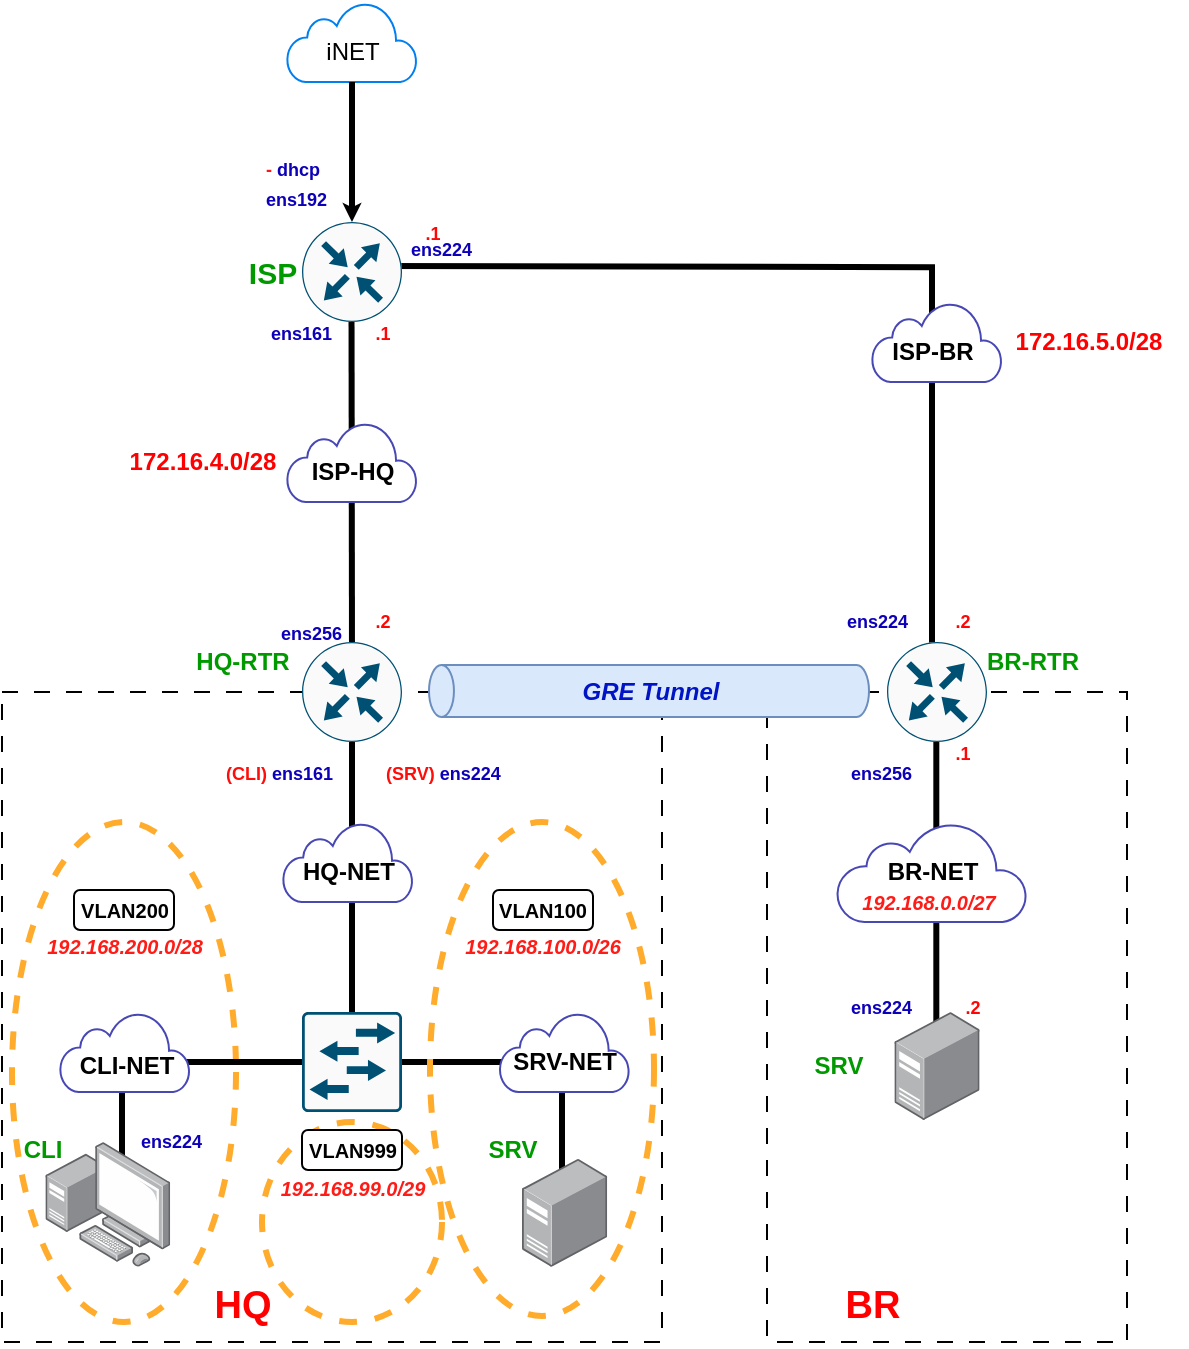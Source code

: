 <mxfile version="26.0.11">
  <diagram name="Страница — 1" id="b6AnPtS-dUUyqT-bA7N-">
    <mxGraphModel dx="1179" dy="676" grid="1" gridSize="10" guides="1" tooltips="1" connect="1" arrows="1" fold="1" page="1" pageScale="1" pageWidth="827" pageHeight="1169" math="0" shadow="0">
      <root>
        <mxCell id="0" />
        <mxCell id="1" parent="0" />
        <mxCell id="k5oq742dMYxYw2PUv_gX-1" value="" style="rounded=0;whiteSpace=wrap;html=1;fillColor=none;dashed=1;dashPattern=8 8;" parent="1" vertex="1">
          <mxGeometry x="422.5" y="1165" width="180" height="325" as="geometry" />
        </mxCell>
        <mxCell id="k5oq742dMYxYw2PUv_gX-2" value="" style="rounded=1;whiteSpace=wrap;html=1;" parent="1" vertex="1">
          <mxGeometry x="76" y="1264" width="50" height="20" as="geometry" />
        </mxCell>
        <mxCell id="k5oq742dMYxYw2PUv_gX-3" value="" style="rounded=0;whiteSpace=wrap;html=1;fillColor=none;dashed=1;dashPattern=8 8;" parent="1" vertex="1">
          <mxGeometry x="40" y="1165" width="330" height="325" as="geometry" />
        </mxCell>
        <mxCell id="k5oq742dMYxYw2PUv_gX-4" value="" style="ellipse;whiteSpace=wrap;html=1;fillColor=none;dashed=1;strokeColor=#FFAB2B;strokeWidth=3;" parent="1" vertex="1">
          <mxGeometry x="45" y="1230" width="112" height="250" as="geometry" />
        </mxCell>
        <mxCell id="k5oq742dMYxYw2PUv_gX-5" value="" style="endArrow=none;html=1;rounded=0;strokeWidth=3;" parent="1" edge="1">
          <mxGeometry width="50" height="50" relative="1" as="geometry">
            <mxPoint x="507.16" y="1350" as="sourcePoint" />
            <mxPoint x="507.16" y="1180" as="targetPoint" />
          </mxGeometry>
        </mxCell>
        <mxCell id="k5oq742dMYxYw2PUv_gX-6" value="" style="endArrow=none;html=1;rounded=0;strokeWidth=3;" parent="1" edge="1">
          <mxGeometry width="50" height="50" relative="1" as="geometry">
            <mxPoint x="215" y="1350" as="sourcePoint" />
            <mxPoint x="215" y="1180" as="targetPoint" />
          </mxGeometry>
        </mxCell>
        <mxCell id="k5oq742dMYxYw2PUv_gX-7" value="" style="endArrow=none;html=1;rounded=0;strokeWidth=3;" parent="1" edge="1">
          <mxGeometry width="50" height="50" relative="1" as="geometry">
            <mxPoint x="230" y="952" as="sourcePoint" />
            <mxPoint x="505" y="1157" as="targetPoint" />
            <Array as="points">
              <mxPoint x="505" y="952.6" />
            </Array>
          </mxGeometry>
        </mxCell>
        <mxCell id="k5oq742dMYxYw2PUv_gX-8" value="" style="endArrow=none;html=1;rounded=0;strokeWidth=3;" parent="1" edge="1">
          <mxGeometry width="50" height="50" relative="1" as="geometry">
            <mxPoint x="215" y="1150" as="sourcePoint" />
            <mxPoint x="214.76" y="978" as="targetPoint" />
          </mxGeometry>
        </mxCell>
        <mxCell id="k5oq742dMYxYw2PUv_gX-9" value="" style="sketch=0;points=[[0.5,0,0],[1,0.5,0],[0.5,1,0],[0,0.5,0],[0.145,0.145,0],[0.856,0.145,0],[0.855,0.856,0],[0.145,0.855,0]];verticalLabelPosition=bottom;html=1;verticalAlign=top;aspect=fixed;align=center;pointerEvents=1;shape=mxgraph.cisco19.rect;prIcon=router;fillColor=#FAFAFA;strokeColor=#005073;" parent="1" vertex="1">
          <mxGeometry x="190" y="930" width="50" height="50" as="geometry" />
        </mxCell>
        <mxCell id="k5oq742dMYxYw2PUv_gX-10" value="" style="html=1;verticalLabelPosition=bottom;align=center;labelBackgroundColor=#ffffff;verticalAlign=top;strokeWidth=1;strokeColor=#0080F0;shadow=0;dashed=0;shape=mxgraph.ios7.icons.cloud;" parent="1" vertex="1">
          <mxGeometry x="182.5" y="820" width="65" height="40" as="geometry" />
        </mxCell>
        <mxCell id="k5oq742dMYxYw2PUv_gX-11" value="iNET" style="text;html=1;align=center;verticalAlign=middle;resizable=0;points=[];autosize=1;strokeColor=none;fillColor=none;" parent="1" vertex="1">
          <mxGeometry x="190" y="830" width="50" height="30" as="geometry" />
        </mxCell>
        <mxCell id="k5oq742dMYxYw2PUv_gX-12" style="edgeStyle=orthogonalEdgeStyle;rounded=0;orthogonalLoop=1;jettySize=auto;html=1;entryX=0.5;entryY=0;entryDx=0;entryDy=0;entryPerimeter=0;endSize=0;strokeWidth=3;" parent="1" source="k5oq742dMYxYw2PUv_gX-11" target="k5oq742dMYxYw2PUv_gX-9" edge="1">
          <mxGeometry relative="1" as="geometry" />
        </mxCell>
        <mxCell id="k5oq742dMYxYw2PUv_gX-13" value="&lt;b&gt;&lt;font style=&quot;font-size: 9px;&quot;&gt;&lt;font style=&quot;color: rgb(255, 22, 22);&quot;&gt;- &lt;/font&gt;&lt;font style=&quot;color: rgb(13, 0, 185);&quot;&gt;dhcp&lt;/font&gt;&lt;/font&gt;&lt;/b&gt;&lt;div&gt;&lt;b&gt;&lt;font style=&quot;&quot;&gt;&lt;font style=&quot;color: rgb(13, 0, 185); font-size: 9px;&quot;&gt;ens192&lt;/font&gt;&lt;/font&gt;&lt;/b&gt;&lt;/div&gt;" style="text;html=1;align=left;verticalAlign=middle;resizable=0;points=[];autosize=1;strokeColor=none;fillColor=none;" parent="1" vertex="1">
          <mxGeometry x="170" y="890" width="50" height="40" as="geometry" />
        </mxCell>
        <mxCell id="k5oq742dMYxYw2PUv_gX-14" value="&lt;b&gt;&lt;font style=&quot;color: rgb(0, 153, 0); font-size: 15px;&quot;&gt;ISP&lt;/font&gt;&lt;/b&gt;" style="text;html=1;align=center;verticalAlign=middle;resizable=0;points=[];autosize=1;strokeColor=none;fillColor=none;" parent="1" vertex="1">
          <mxGeometry x="150" y="940" width="50" height="30" as="geometry" />
        </mxCell>
        <mxCell id="k5oq742dMYxYw2PUv_gX-15" value="" style="sketch=0;points=[[0.5,0,0],[1,0.5,0],[0.5,1,0],[0,0.5,0],[0.145,0.145,0],[0.856,0.145,0],[0.855,0.856,0],[0.145,0.855,0]];verticalLabelPosition=bottom;html=1;verticalAlign=top;aspect=fixed;align=center;pointerEvents=1;shape=mxgraph.cisco19.rect;prIcon=router;fillColor=#FAFAFA;strokeColor=#005073;" parent="1" vertex="1">
          <mxGeometry x="190" y="1140" width="50" height="50" as="geometry" />
        </mxCell>
        <mxCell id="k5oq742dMYxYw2PUv_gX-17" value="&lt;b&gt;&lt;font style=&quot;color: rgb(0, 153, 0);&quot;&gt;HQ-RTR&lt;/font&gt;&lt;/b&gt;" style="text;html=1;align=center;verticalAlign=middle;resizable=0;points=[];autosize=1;strokeColor=none;fillColor=none;" parent="1" vertex="1">
          <mxGeometry x="125" y="1135" width="70" height="30" as="geometry" />
        </mxCell>
        <mxCell id="k5oq742dMYxYw2PUv_gX-18" value="" style="sketch=0;points=[[0.5,0,0],[1,0.5,0],[0.5,1,0],[0,0.5,0],[0.145,0.145,0],[0.856,0.145,0],[0.855,0.856,0],[0.145,0.855,0]];verticalLabelPosition=bottom;html=1;verticalAlign=top;aspect=fixed;align=center;pointerEvents=1;shape=mxgraph.cisco19.rect;prIcon=router;fillColor=#FAFAFA;strokeColor=#005073;" parent="1" vertex="1">
          <mxGeometry x="482.5" y="1140" width="50" height="50" as="geometry" />
        </mxCell>
        <mxCell id="k5oq742dMYxYw2PUv_gX-19" value="&lt;b&gt;&lt;font style=&quot;color: rgb(0, 153, 0);&quot;&gt;BR-RTR&lt;/font&gt;&lt;/b&gt;" style="text;html=1;align=center;verticalAlign=middle;resizable=0;points=[];autosize=1;strokeColor=none;fillColor=none;" parent="1" vertex="1">
          <mxGeometry x="520" y="1135" width="70" height="30" as="geometry" />
        </mxCell>
        <mxCell id="k5oq742dMYxYw2PUv_gX-21" value="" style="html=1;verticalLabelPosition=bottom;align=center;labelBackgroundColor=#ffffff;verticalAlign=top;strokeWidth=1;strokeColor=#4848B5;shadow=0;dashed=0;shape=mxgraph.ios7.icons.cloud;" parent="1" vertex="1">
          <mxGeometry x="182.5" y="1030" width="65" height="40" as="geometry" />
        </mxCell>
        <mxCell id="k5oq742dMYxYw2PUv_gX-22" value="" style="html=1;verticalLabelPosition=bottom;align=center;labelBackgroundColor=#ffffff;verticalAlign=top;strokeWidth=1;strokeColor=#4848B5;shadow=0;dashed=0;shape=mxgraph.ios7.icons.cloud;" parent="1" vertex="1">
          <mxGeometry x="475" y="970" width="65" height="40" as="geometry" />
        </mxCell>
        <mxCell id="k5oq742dMYxYw2PUv_gX-23" value="&lt;b&gt;ISP-HQ&lt;/b&gt;" style="text;html=1;align=center;verticalAlign=middle;resizable=0;points=[];autosize=1;strokeColor=none;fillColor=none;" parent="1" vertex="1">
          <mxGeometry x="185" y="1040" width="60" height="30" as="geometry" />
        </mxCell>
        <mxCell id="k5oq742dMYxYw2PUv_gX-24" value="&lt;b&gt;ISP-BR&lt;/b&gt;" style="text;html=1;align=center;verticalAlign=middle;resizable=0;points=[];autosize=1;strokeColor=none;fillColor=none;" parent="1" vertex="1">
          <mxGeometry x="475" y="980" width="60" height="30" as="geometry" />
        </mxCell>
        <mxCell id="k5oq742dMYxYw2PUv_gX-25" value="&lt;div&gt;&lt;b&gt;&lt;font style=&quot;font-size: 9px;&quot;&gt;&lt;font style=&quot;color: rgb(255, 13, 8);&quot;&gt;&amp;nbsp;&lt;/font&gt;&lt;font style=&quot;color: rgb(13, 0, 185);&quot;&gt;ens161&lt;/font&gt;&lt;/font&gt;&lt;/b&gt;&lt;/div&gt;" style="text;html=1;align=left;verticalAlign=middle;resizable=0;points=[];autosize=1;strokeColor=none;fillColor=none;" parent="1" vertex="1">
          <mxGeometry x="170" y="970" width="60" height="30" as="geometry" />
        </mxCell>
        <mxCell id="k5oq742dMYxYw2PUv_gX-26" value="&lt;div&gt;&lt;b&gt;&lt;font style=&quot;color: rgb(13, 0, 185); font-size: 9px;&quot;&gt;&lt;font style=&quot;color: rgb(255, 13, 8);&quot;&gt;&amp;nbsp;&lt;/font&gt;ens224&lt;/font&gt;&lt;/b&gt;&lt;/div&gt;" style="text;html=1;align=left;verticalAlign=middle;resizable=0;points=[];autosize=1;strokeColor=none;fillColor=none;" parent="1" vertex="1">
          <mxGeometry x="240" y="928" width="60" height="30" as="geometry" />
        </mxCell>
        <mxCell id="k5oq742dMYxYw2PUv_gX-27" value="&lt;b&gt;&lt;font style=&quot;color: rgb(255, 0, 0);&quot;&gt;172.16.5.0/28&lt;/font&gt;&lt;/b&gt;" style="text;html=1;align=center;verticalAlign=middle;resizable=0;points=[];autosize=1;strokeColor=none;fillColor=none;" parent="1" vertex="1">
          <mxGeometry x="532.5" y="975" width="100" height="30" as="geometry" />
        </mxCell>
        <mxCell id="k5oq742dMYxYw2PUv_gX-28" value="&lt;b&gt;&lt;font style=&quot;color: rgb(255, 0, 0);&quot;&gt;172.16.4.0/28&lt;/font&gt;&lt;/b&gt;" style="text;html=1;align=center;verticalAlign=middle;resizable=0;points=[];autosize=1;strokeColor=none;fillColor=none;" parent="1" vertex="1">
          <mxGeometry x="90" y="1035" width="100" height="30" as="geometry" />
        </mxCell>
        <mxCell id="k5oq742dMYxYw2PUv_gX-29" value="&lt;font style=&quot;color: rgb(255, 6, 6); font-size: 9px;&quot;&gt;&lt;b style=&quot;&quot;&gt;.1&lt;/b&gt;&lt;/font&gt;" style="text;html=1;align=center;verticalAlign=middle;resizable=0;points=[];autosize=1;strokeColor=none;fillColor=none;" parent="1" vertex="1">
          <mxGeometry x="215" y="970" width="30" height="30" as="geometry" />
        </mxCell>
        <mxCell id="k5oq742dMYxYw2PUv_gX-30" value="&lt;font style=&quot;color: rgb(255, 6, 6); font-size: 9px;&quot;&gt;&lt;b style=&quot;&quot;&gt;.1&lt;/b&gt;&lt;/font&gt;" style="text;html=1;align=center;verticalAlign=middle;resizable=0;points=[];autosize=1;strokeColor=none;fillColor=none;" parent="1" vertex="1">
          <mxGeometry x="240" y="920" width="30" height="30" as="geometry" />
        </mxCell>
        <mxCell id="k5oq742dMYxYw2PUv_gX-31" value="&lt;font style=&quot;color: rgb(255, 6, 6); font-size: 9px;&quot;&gt;&lt;b style=&quot;&quot;&gt;.2&lt;/b&gt;&lt;/font&gt;" style="text;html=1;align=center;verticalAlign=middle;resizable=0;points=[];autosize=1;strokeColor=none;fillColor=none;" parent="1" vertex="1">
          <mxGeometry x="215" y="1114" width="30" height="30" as="geometry" />
        </mxCell>
        <mxCell id="k5oq742dMYxYw2PUv_gX-32" value="&lt;font style=&quot;color: rgb(255, 6, 6); font-size: 9px;&quot;&gt;&lt;b style=&quot;&quot;&gt;.2&lt;/b&gt;&lt;/font&gt;" style="text;html=1;align=center;verticalAlign=middle;resizable=0;points=[];autosize=1;strokeColor=none;fillColor=none;" parent="1" vertex="1">
          <mxGeometry x="505" y="1114" width="30" height="30" as="geometry" />
        </mxCell>
        <mxCell id="k5oq742dMYxYw2PUv_gX-33" value="" style="html=1;verticalLabelPosition=bottom;align=center;labelBackgroundColor=#ffffff;verticalAlign=top;strokeWidth=1;strokeColor=#4848B5;shadow=0;dashed=0;shape=mxgraph.ios7.icons.cloud;" parent="1" vertex="1">
          <mxGeometry x="457.5" y="1230" width="95" height="50" as="geometry" />
        </mxCell>
        <mxCell id="k5oq742dMYxYw2PUv_gX-34" value="" style="html=1;verticalLabelPosition=bottom;align=center;labelBackgroundColor=#ffffff;verticalAlign=top;strokeWidth=1;strokeColor=#4848B5;shadow=0;dashed=0;shape=mxgraph.ios7.icons.cloud;" parent="1" vertex="1">
          <mxGeometry x="180.5" y="1230" width="65" height="40" as="geometry" />
        </mxCell>
        <mxCell id="k5oq742dMYxYw2PUv_gX-35" value="&lt;b&gt;HQ-NET&lt;/b&gt;" style="text;html=1;align=center;verticalAlign=middle;resizable=0;points=[];autosize=1;strokeColor=none;fillColor=none;" parent="1" vertex="1">
          <mxGeometry x="177.5" y="1240" width="70" height="30" as="geometry" />
        </mxCell>
        <mxCell id="k5oq742dMYxYw2PUv_gX-36" value="&lt;b&gt;BR-NET&lt;/b&gt;" style="text;html=1;align=center;verticalAlign=middle;resizable=0;points=[];autosize=1;strokeColor=none;fillColor=none;" parent="1" vertex="1">
          <mxGeometry x="470" y="1240" width="70" height="30" as="geometry" />
        </mxCell>
        <mxCell id="k5oq742dMYxYw2PUv_gX-37" value="" style="image;points=[];aspect=fixed;html=1;align=center;shadow=0;dashed=0;image=img/lib/allied_telesis/computer_and_terminals/Server_Desktop.svg;" parent="1" vertex="1">
          <mxGeometry x="486.2" y="1325" width="42.6" height="54" as="geometry" />
        </mxCell>
        <mxCell id="k5oq742dMYxYw2PUv_gX-38" value="" style="endArrow=none;html=1;rounded=0;strokeWidth=3;" parent="1" source="k5oq742dMYxYw2PUv_gX-44" edge="1">
          <mxGeometry width="50" height="50" relative="1" as="geometry">
            <mxPoint x="320" y="1350" as="sourcePoint" />
            <mxPoint x="100" y="1350" as="targetPoint" />
          </mxGeometry>
        </mxCell>
        <mxCell id="k5oq742dMYxYw2PUv_gX-39" value="" style="endArrow=none;html=1;rounded=0;strokeWidth=3;" parent="1" edge="1">
          <mxGeometry width="50" height="50" relative="1" as="geometry">
            <mxPoint x="320" y="1410" as="sourcePoint" />
            <mxPoint x="320" y="1348.4" as="targetPoint" />
          </mxGeometry>
        </mxCell>
        <mxCell id="k5oq742dMYxYw2PUv_gX-40" value="" style="endArrow=none;html=1;rounded=0;strokeWidth=3;" parent="1" edge="1">
          <mxGeometry width="50" height="50" relative="1" as="geometry">
            <mxPoint x="100" y="1398.4" as="sourcePoint" />
            <mxPoint x="100" y="1348.4" as="targetPoint" />
          </mxGeometry>
        </mxCell>
        <mxCell id="k5oq742dMYxYw2PUv_gX-41" value="" style="image;points=[];aspect=fixed;html=1;align=center;shadow=0;dashed=0;image=img/lib/allied_telesis/computer_and_terminals/Personal_Computer_with_Server.svg;" parent="1" vertex="1">
          <mxGeometry x="61.7" y="1390" width="62.4" height="62.4" as="geometry" />
        </mxCell>
        <mxCell id="k5oq742dMYxYw2PUv_gX-42" value="" style="image;points=[];aspect=fixed;html=1;align=center;shadow=0;dashed=0;image=img/lib/allied_telesis/computer_and_terminals/Server_Desktop.svg;" parent="1" vertex="1">
          <mxGeometry x="300" y="1398.4" width="42.6" height="54" as="geometry" />
        </mxCell>
        <mxCell id="k5oq742dMYxYw2PUv_gX-43" value="" style="endArrow=none;html=1;rounded=0;strokeWidth=3;" parent="1" target="k5oq742dMYxYw2PUv_gX-44" edge="1">
          <mxGeometry width="50" height="50" relative="1" as="geometry">
            <mxPoint x="320" y="1350" as="sourcePoint" />
            <mxPoint x="100" y="1350" as="targetPoint" />
          </mxGeometry>
        </mxCell>
        <mxCell id="k5oq742dMYxYw2PUv_gX-44" value="" style="sketch=0;points=[[0.015,0.015,0],[0.985,0.015,0],[0.985,0.985,0],[0.015,0.985,0],[0.25,0,0],[0.5,0,0],[0.75,0,0],[1,0.25,0],[1,0.5,0],[1,0.75,0],[0.75,1,0],[0.5,1,0],[0.25,1,0],[0,0.75,0],[0,0.5,0],[0,0.25,0]];verticalLabelPosition=bottom;html=1;verticalAlign=top;aspect=fixed;align=center;pointerEvents=1;shape=mxgraph.cisco19.rect;prIcon=l2_switch;fillColor=#FAFAFA;strokeColor=#005073;" parent="1" vertex="1">
          <mxGeometry x="190" y="1325" width="50" height="50" as="geometry" />
        </mxCell>
        <mxCell id="k5oq742dMYxYw2PUv_gX-45" value="" style="html=1;verticalLabelPosition=bottom;align=center;labelBackgroundColor=#ffffff;verticalAlign=top;strokeWidth=1;strokeColor=#4848B5;shadow=0;dashed=0;shape=mxgraph.ios7.icons.cloud;" parent="1" vertex="1">
          <mxGeometry x="288.8" y="1325" width="65" height="40" as="geometry" />
        </mxCell>
        <mxCell id="k5oq742dMYxYw2PUv_gX-46" value="" style="html=1;verticalLabelPosition=bottom;align=center;labelBackgroundColor=#ffffff;verticalAlign=top;strokeWidth=1;strokeColor=#4848B5;shadow=0;dashed=0;shape=mxgraph.ios7.icons.cloud;" parent="1" vertex="1">
          <mxGeometry x="69" y="1325" width="65" height="40" as="geometry" />
        </mxCell>
        <mxCell id="k5oq742dMYxYw2PUv_gX-47" value="&lt;b&gt;CLI-NET&lt;/b&gt;" style="text;html=1;align=center;verticalAlign=middle;resizable=0;points=[];autosize=1;strokeColor=none;fillColor=none;" parent="1" vertex="1">
          <mxGeometry x="66.5" y="1337" width="70" height="30" as="geometry" />
        </mxCell>
        <mxCell id="k5oq742dMYxYw2PUv_gX-48" value="&lt;b&gt;SRV-NET&lt;/b&gt;" style="text;html=1;align=center;verticalAlign=middle;resizable=0;points=[];autosize=1;strokeColor=none;fillColor=none;" parent="1" vertex="1">
          <mxGeometry x="281.3" y="1335" width="80" height="30" as="geometry" />
        </mxCell>
        <mxCell id="k5oq742dMYxYw2PUv_gX-51" value="&lt;b&gt;&lt;font style=&quot;color: rgb(0, 153, 0);&quot;&gt;CLI&lt;/font&gt;&lt;/b&gt;" style="text;html=1;align=center;verticalAlign=middle;resizable=0;points=[];autosize=1;strokeColor=none;fillColor=none;" parent="1" vertex="1">
          <mxGeometry x="40" y="1379" width="40" height="30" as="geometry" />
        </mxCell>
        <mxCell id="k5oq742dMYxYw2PUv_gX-52" value="&lt;b&gt;&lt;font style=&quot;color: rgb(0, 153, 0);&quot;&gt;SRV&lt;/font&gt;&lt;/b&gt;" style="text;html=1;align=center;verticalAlign=middle;resizable=0;points=[];autosize=1;strokeColor=none;fillColor=none;" parent="1" vertex="1">
          <mxGeometry x="270" y="1379" width="50" height="30" as="geometry" />
        </mxCell>
        <mxCell id="k5oq742dMYxYw2PUv_gX-53" value="&lt;b&gt;&lt;font style=&quot;color: rgb(0, 153, 0);&quot;&gt;SRV&lt;/font&gt;&lt;/b&gt;" style="text;html=1;align=center;verticalAlign=middle;resizable=0;points=[];autosize=1;strokeColor=none;fillColor=none;" parent="1" vertex="1">
          <mxGeometry x="432.5" y="1337" width="50" height="30" as="geometry" />
        </mxCell>
        <mxCell id="k5oq742dMYxYw2PUv_gX-54" value="&lt;font style=&quot;font-size: 19px; color: rgb(255, 0, 0);&quot;&gt;&lt;b style=&quot;&quot;&gt;HQ&lt;/b&gt;&lt;/font&gt;" style="text;html=1;align=center;verticalAlign=middle;resizable=0;points=[];autosize=1;strokeColor=none;fillColor=none;" parent="1" vertex="1">
          <mxGeometry x="135" y="1452.4" width="50" height="40" as="geometry" />
        </mxCell>
        <mxCell id="k5oq742dMYxYw2PUv_gX-55" value="&lt;font style=&quot;font-size: 19px; color: rgb(255, 0, 0);&quot;&gt;&lt;b style=&quot;&quot;&gt;BR&lt;/b&gt;&lt;/font&gt;" style="text;html=1;align=center;verticalAlign=middle;resizable=0;points=[];autosize=1;strokeColor=none;fillColor=none;" parent="1" vertex="1">
          <mxGeometry x="450" y="1452.4" width="50" height="40" as="geometry" />
        </mxCell>
        <mxCell id="k5oq742dMYxYw2PUv_gX-56" value="" style="ellipse;whiteSpace=wrap;html=1;fillColor=none;dashed=1;strokeColor=#FFAB2B;strokeWidth=3;" parent="1" vertex="1">
          <mxGeometry x="254" y="1230" width="112" height="247" as="geometry" />
        </mxCell>
        <mxCell id="k5oq742dMYxYw2PUv_gX-57" value="" style="ellipse;whiteSpace=wrap;html=1;fillColor=none;dashed=1;strokeColor=#FFAB2B;strokeWidth=3;" parent="1" vertex="1">
          <mxGeometry x="170" y="1380" width="90" height="100" as="geometry" />
        </mxCell>
        <mxCell id="k5oq742dMYxYw2PUv_gX-58" value="" style="rounded=1;whiteSpace=wrap;html=1;" parent="1" vertex="1">
          <mxGeometry x="285.5" y="1264" width="50" height="20" as="geometry" />
        </mxCell>
        <mxCell id="k5oq742dMYxYw2PUv_gX-59" value="&lt;b&gt;&lt;font style=&quot;color: rgb(0, 0, 0); font-size: 10px;&quot;&gt;VLAN100&lt;/font&gt;&lt;/b&gt;" style="text;html=1;align=center;verticalAlign=middle;resizable=0;points=[];autosize=1;strokeColor=none;fillColor=none;" parent="1" vertex="1">
          <mxGeometry x="275" y="1259" width="70" height="30" as="geometry" />
        </mxCell>
        <mxCell id="k5oq742dMYxYw2PUv_gX-60" value="&lt;b&gt;&lt;font style=&quot;color: rgb(0, 0, 0); font-size: 10px;&quot;&gt;VLAN200&lt;/font&gt;&lt;/b&gt;" style="text;html=1;align=center;verticalAlign=middle;resizable=0;points=[];autosize=1;strokeColor=none;fillColor=none;" parent="1" vertex="1">
          <mxGeometry x="66" y="1259" width="70" height="30" as="geometry" />
        </mxCell>
        <mxCell id="k5oq742dMYxYw2PUv_gX-61" value="" style="rounded=1;whiteSpace=wrap;html=1;" parent="1" vertex="1">
          <mxGeometry x="190" y="1384" width="50" height="20" as="geometry" />
        </mxCell>
        <mxCell id="k5oq742dMYxYw2PUv_gX-62" value="&lt;b&gt;&lt;font style=&quot;color: rgb(0, 0, 0); font-size: 10px;&quot;&gt;VLAN999&lt;/font&gt;&lt;/b&gt;" style="text;html=1;align=center;verticalAlign=middle;resizable=0;points=[];autosize=1;strokeColor=none;fillColor=none;" parent="1" vertex="1">
          <mxGeometry x="180" y="1379" width="70" height="30" as="geometry" />
        </mxCell>
        <mxCell id="k5oq742dMYxYw2PUv_gX-63" value="&lt;b&gt;&lt;i&gt;&lt;font style=&quot;color: rgb(255, 27, 22); font-size: 10px;&quot;&gt;192.168.100.0/26&lt;/font&gt;&lt;/i&gt;&lt;/b&gt;" style="text;html=1;align=center;verticalAlign=middle;resizable=0;points=[];autosize=1;strokeColor=none;fillColor=none;" parent="1" vertex="1">
          <mxGeometry x="260" y="1277" width="100" height="30" as="geometry" />
        </mxCell>
        <mxCell id="k5oq742dMYxYw2PUv_gX-64" value="&lt;b&gt;&lt;i&gt;&lt;font style=&quot;color: rgb(255, 27, 22); font-size: 10px;&quot;&gt;192.168.200.0/28&lt;/font&gt;&lt;/i&gt;&lt;/b&gt;&lt;span style=&quot;color: rgba(0, 0, 0, 0); font-family: monospace; font-size: 0px; text-align: start;&quot;&gt;%3CmxGraphModel%3E%3Croot%3E%3CmxCell%20id%3D%220%22%2F%3E%3CmxCell%20id%3D%221%22%20parent%3D%220%22%2F%3E%3CmxCell%20id%3D%222%22%20value%3D%22%26lt%3Bb%26gt%3B%26lt%3Bi%26gt%3B%26lt%3Bfont%20style%3D%26quot%3Bcolor%3A%20rgb(255%2C%2027%2C%2022)%3B%20font-size%3A%2010px%3B%26quot%3B%26gt%3B192.168.100.0%2F26%26lt%3B%2Ffont%26gt%3B%26lt%3B%2Fi%26gt%3B%26lt%3B%2Fb%26gt%3B%22%20style%3D%22text%3Bhtml%3D1%3Balign%3Dcenter%3BverticalAlign%3Dmiddle%3Bresizable%3D0%3Bpoints%3D%5B%5D%3Bautosize%3D1%3BstrokeColor%3Dnone%3BfillColor%3Dnone%3B%22%20vertex%3D%221%22%20parent%3D%221%22%3E%3CmxGeometry%20x%3D%22331.5%22%20y%3D%22533%22%20width%3D%22100%22%20height%3D%2230%22%20as%3D%22geometry%22%2F%3E%3C%2FmxCell%3E%3C%2Froot%3E%3C%2FmxGraphModel%3E&lt;/span&gt;" style="text;html=1;align=center;verticalAlign=middle;resizable=0;points=[];autosize=1;strokeColor=none;fillColor=none;" parent="1" vertex="1">
          <mxGeometry x="51" y="1277" width="100" height="30" as="geometry" />
        </mxCell>
        <mxCell id="k5oq742dMYxYw2PUv_gX-65" value="&lt;b&gt;&lt;i&gt;&lt;font style=&quot;color: rgb(255, 27, 22); font-size: 10px;&quot;&gt;192.168.0.0/27&lt;/font&gt;&lt;/i&gt;&lt;/b&gt;&lt;span style=&quot;color: rgba(0, 0, 0, 0); font-family: monospace; font-size: 0px; text-align: start;&quot;&gt;%3CmxGraphModel%3E%3Croot%3E%3CmxCell%20id%3D%220%22%2F%3E%3CmxCell%20id%3D%221%22%20parent%3D%220%22%2F%3E%3CmxCell%20id%3D%222%22%20value%3D%22%26lt%3Bb%26gt%3B%26lt%3Bi%26gt%3B%26lt%3Bfont%20style%3D%26quot%3Bcolor%3A%20rgb(255%2C%2027%2C%2022)%3B%20font-size%3A%2010px%3B%26quot%3B%26gt%3B192.168.100.0%2F26%26lt%3B%2Ffont%26gt%3B%26lt%3B%2Fi%26gt%3B%26lt%3B%2Fb%26gt%3B%22%20style%3D%22text%3Bhtml%3D1%3Balign%3Dcenter%3BverticalAlign%3Dmiddle%3Bresizable%3D0%3Bpoints%3D%5B%5D%3Bautosize%3D1%3BstrokeColor%3Dnone%3BfillColor%3Dnone%3B%22%20vertex%3D%221%22%20parent%3D%221%22%3E%3CmxGeometry%20x%3D%22331.5%22%20y%3D%22533%22%20width%3D%22100%22%20height%3D%2230%22%20as%3D%22geometry%22%2F%3E%3C%2FmxCell%3E%3C%2Froot%3E%3C%2FmxGraphModel%3E&lt;/span&gt;" style="text;html=1;align=center;verticalAlign=middle;resizable=0;points=[];autosize=1;strokeColor=none;fillColor=none;" parent="1" vertex="1">
          <mxGeometry x="457.5" y="1255" width="90" height="30" as="geometry" />
        </mxCell>
        <mxCell id="k5oq742dMYxYw2PUv_gX-66" value="&lt;font style=&quot;color: rgb(255, 6, 6); font-size: 9px;&quot;&gt;&lt;b style=&quot;&quot;&gt;.2&lt;/b&gt;&lt;/font&gt;" style="text;html=1;align=center;verticalAlign=middle;resizable=0;points=[];autosize=1;strokeColor=none;fillColor=none;" parent="1" vertex="1">
          <mxGeometry x="510" y="1307" width="30" height="30" as="geometry" />
        </mxCell>
        <mxCell id="k5oq742dMYxYw2PUv_gX-67" value="&lt;font style=&quot;color: rgb(255, 6, 6); font-size: 9px;&quot;&gt;&lt;b style=&quot;&quot;&gt;.1&lt;/b&gt;&lt;/font&gt;" style="text;html=1;align=center;verticalAlign=middle;resizable=0;points=[];autosize=1;strokeColor=none;fillColor=none;" parent="1" vertex="1">
          <mxGeometry x="505" y="1180" width="30" height="30" as="geometry" />
        </mxCell>
        <mxCell id="k5oq742dMYxYw2PUv_gX-68" value="&lt;b&gt;&lt;i&gt;&lt;font style=&quot;color: rgb(255, 27, 22); font-size: 10px;&quot;&gt;192.168.99.0/29&lt;/font&gt;&lt;/i&gt;&lt;/b&gt;" style="text;html=1;align=center;verticalAlign=middle;resizable=0;points=[];autosize=1;strokeColor=none;fillColor=none;" parent="1" vertex="1">
          <mxGeometry x="165" y="1398.4" width="100" height="30" as="geometry" />
        </mxCell>
        <mxCell id="k5oq742dMYxYw2PUv_gX-69" value="" style="shape=cylinder3;whiteSpace=wrap;html=1;boundedLbl=1;backgroundOutline=1;size=6.238;rotation=-90;fillColor=#dae8fc;strokeColor=#6c8ebf;" parent="1" vertex="1">
          <mxGeometry x="350.5" y="1054.5" width="26" height="220" as="geometry" />
        </mxCell>
        <mxCell id="k5oq742dMYxYw2PUv_gX-70" value="&lt;b&gt;&lt;i&gt;&lt;font style=&quot;color: rgb(0, 20, 197);&quot;&gt;GRE Tunnel&lt;/font&gt;&lt;/i&gt;&lt;/b&gt;" style="text;html=1;align=center;verticalAlign=middle;resizable=0;points=[];autosize=1;strokeColor=none;fillColor=none;" parent="1" vertex="1">
          <mxGeometry x="318.5" y="1149.5" width="90" height="30" as="geometry" />
        </mxCell>
        <mxCell id="EXUbSWnQxgV2DJXtEfym-1" value="&lt;div&gt;&lt;b&gt;&lt;font style=&quot;font-size: 9px;&quot;&gt;&lt;font style=&quot;color: rgb(255, 13, 8);&quot;&gt;&amp;nbsp;&lt;/font&gt;&lt;font style=&quot;color: rgb(13, 0, 185);&quot;&gt;ens256&lt;/font&gt;&lt;/font&gt;&lt;/b&gt;&lt;/div&gt;" style="text;html=1;align=left;verticalAlign=middle;resizable=0;points=[];autosize=1;strokeColor=none;fillColor=none;" vertex="1" parent="1">
          <mxGeometry x="175" y="1119.5" width="60" height="30" as="geometry" />
        </mxCell>
        <mxCell id="EXUbSWnQxgV2DJXtEfym-2" value="&lt;div&gt;&lt;b&gt;&lt;font style=&quot;font-size: 9px;&quot;&gt;&lt;font style=&quot;color: rgb(255, 13, 8);&quot;&gt;(SRV)&amp;nbsp;&lt;/font&gt;&lt;font style=&quot;color: rgb(13, 0, 185);&quot;&gt;ens224&lt;/font&gt;&lt;/font&gt;&lt;/b&gt;&lt;/div&gt;" style="text;html=1;align=left;verticalAlign=middle;resizable=0;points=[];autosize=1;strokeColor=none;fillColor=none;" vertex="1" parent="1">
          <mxGeometry x="230" y="1190" width="80" height="30" as="geometry" />
        </mxCell>
        <mxCell id="EXUbSWnQxgV2DJXtEfym-3" value="&lt;div&gt;&lt;b&gt;&lt;font style=&quot;font-size: 9px;&quot;&gt;&lt;font style=&quot;color: rgb(255, 13, 8);&quot;&gt;(CLI)&amp;nbsp;&lt;/font&gt;&lt;font style=&quot;color: rgb(13, 0, 185);&quot;&gt;ens161&lt;/font&gt;&lt;/font&gt;&lt;/b&gt;&lt;/div&gt;" style="text;html=1;align=left;verticalAlign=middle;resizable=0;points=[];autosize=1;strokeColor=none;fillColor=none;" vertex="1" parent="1">
          <mxGeometry x="150" y="1190" width="80" height="30" as="geometry" />
        </mxCell>
        <mxCell id="EXUbSWnQxgV2DJXtEfym-4" value="&lt;div&gt;&lt;b&gt;&lt;font style=&quot;font-size: 9px;&quot;&gt;&lt;font style=&quot;color: rgb(255, 13, 8);&quot;&gt;&amp;nbsp;&lt;/font&gt;&lt;font style=&quot;color: rgb(13, 0, 185);&quot;&gt;ens224&lt;/font&gt;&lt;/font&gt;&lt;/b&gt;&lt;/div&gt;" style="text;html=1;align=left;verticalAlign=middle;resizable=0;points=[];autosize=1;strokeColor=none;fillColor=none;" vertex="1" parent="1">
          <mxGeometry x="105" y="1374" width="60" height="30" as="geometry" />
        </mxCell>
        <mxCell id="EXUbSWnQxgV2DJXtEfym-5" value="&lt;div&gt;&lt;b&gt;&lt;font style=&quot;font-size: 9px;&quot;&gt;&lt;font style=&quot;color: rgb(255, 13, 8);&quot;&gt;&amp;nbsp;&lt;/font&gt;&lt;font style=&quot;color: rgb(13, 0, 185);&quot;&gt;ens224&lt;/font&gt;&lt;/font&gt;&lt;/b&gt;&lt;/div&gt;" style="text;html=1;align=left;verticalAlign=middle;resizable=0;points=[];autosize=1;strokeColor=none;fillColor=none;" vertex="1" parent="1">
          <mxGeometry x="460" y="1307" width="60" height="30" as="geometry" />
        </mxCell>
        <mxCell id="EXUbSWnQxgV2DJXtEfym-6" value="&lt;div&gt;&lt;b&gt;&lt;font style=&quot;font-size: 9px;&quot;&gt;&lt;font style=&quot;color: rgb(255, 13, 8);&quot;&gt;&amp;nbsp;&lt;/font&gt;&lt;font style=&quot;color: rgb(13, 0, 185);&quot;&gt;ens256&lt;/font&gt;&lt;/font&gt;&lt;/b&gt;&lt;/div&gt;" style="text;html=1;align=left;verticalAlign=middle;resizable=0;points=[];autosize=1;strokeColor=none;fillColor=none;" vertex="1" parent="1">
          <mxGeometry x="460" y="1190" width="60" height="30" as="geometry" />
        </mxCell>
        <mxCell id="EXUbSWnQxgV2DJXtEfym-7" value="&lt;div&gt;&lt;b&gt;&lt;font style=&quot;font-size: 9px;&quot;&gt;&lt;font style=&quot;color: rgb(255, 13, 8);&quot;&gt;&amp;nbsp;&lt;/font&gt;&lt;font style=&quot;color: rgb(13, 0, 185);&quot;&gt;ens224&lt;/font&gt;&lt;/font&gt;&lt;/b&gt;&lt;/div&gt;" style="text;html=1;align=left;verticalAlign=middle;resizable=0;points=[];autosize=1;strokeColor=none;fillColor=none;" vertex="1" parent="1">
          <mxGeometry x="457.5" y="1114" width="60" height="30" as="geometry" />
        </mxCell>
      </root>
    </mxGraphModel>
  </diagram>
</mxfile>
